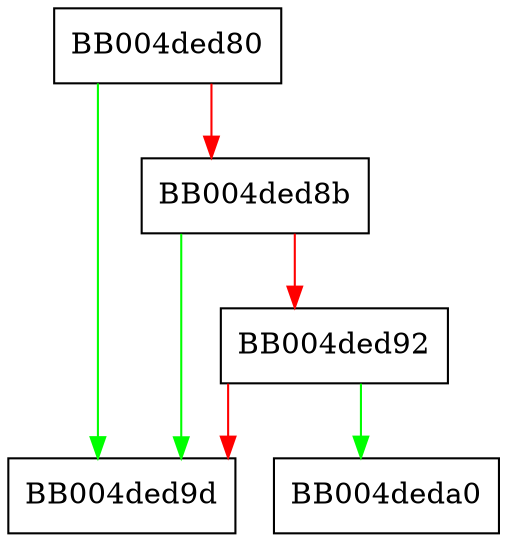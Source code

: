 digraph ossl_statem_skip_early_data {
  node [shape="box"];
  graph [splines=ortho];
  BB004ded80 -> BB004ded9d [color="green"];
  BB004ded80 -> BB004ded8b [color="red"];
  BB004ded8b -> BB004ded9d [color="green"];
  BB004ded8b -> BB004ded92 [color="red"];
  BB004ded92 -> BB004deda0 [color="green"];
  BB004ded92 -> BB004ded9d [color="red"];
}